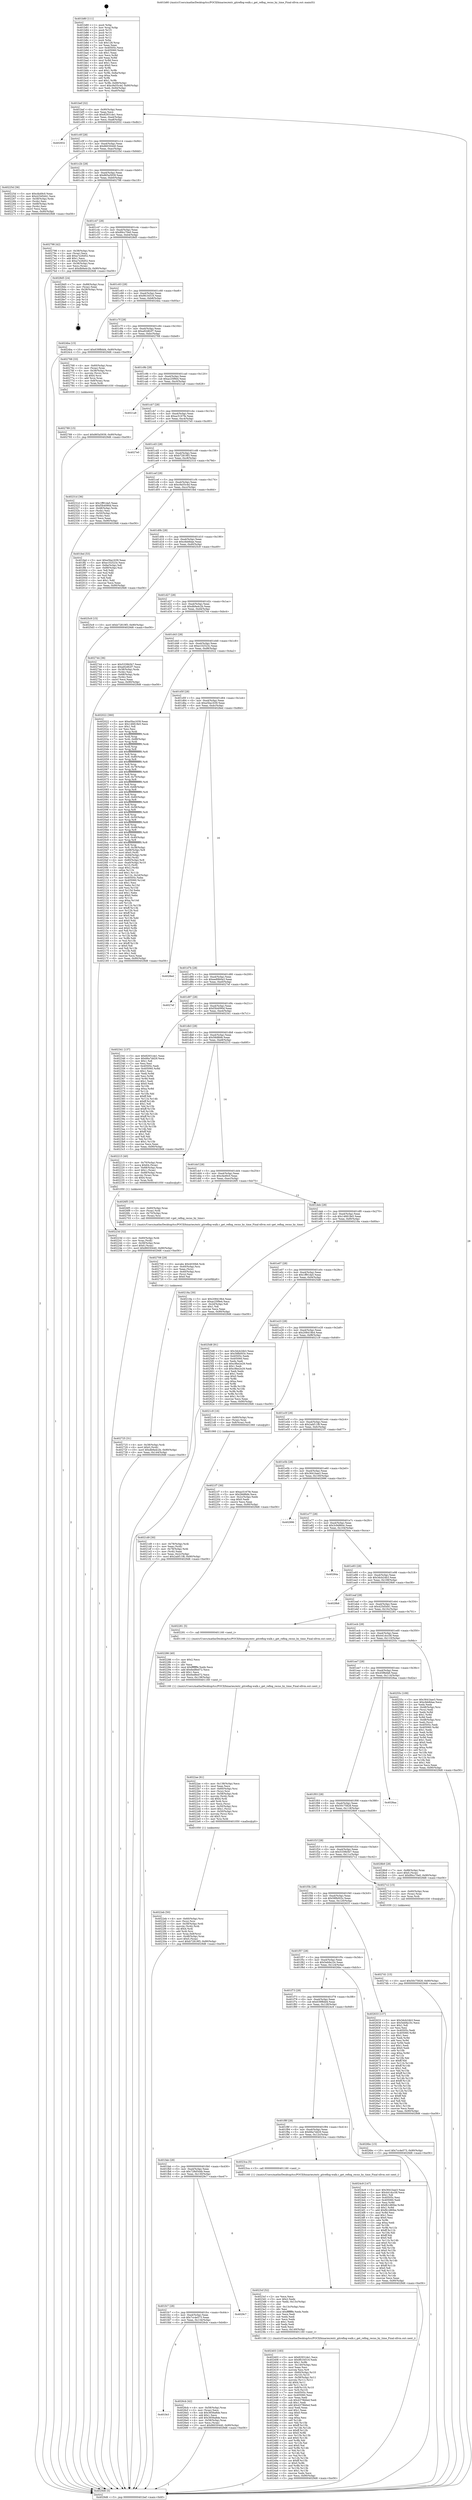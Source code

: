 digraph "0x401b80" {
  label = "0x401b80 (/mnt/c/Users/mathe/Desktop/tcc/POCII/binaries/extr_gitreflog-walk.c_get_reflog_recno_by_time_Final-ollvm.out::main(0))"
  labelloc = "t"
  node[shape=record]

  Entry [label="",width=0.3,height=0.3,shape=circle,fillcolor=black,style=filled]
  "0x401bef" [label="{
     0x401bef [32]\l
     | [instrs]\l
     &nbsp;&nbsp;0x401bef \<+6\>: mov -0x90(%rbp),%eax\l
     &nbsp;&nbsp;0x401bf5 \<+2\>: mov %eax,%ecx\l
     &nbsp;&nbsp;0x401bf7 \<+6\>: sub $0x82931de1,%ecx\l
     &nbsp;&nbsp;0x401bfd \<+6\>: mov %eax,-0xa4(%rbp)\l
     &nbsp;&nbsp;0x401c03 \<+6\>: mov %ecx,-0xa8(%rbp)\l
     &nbsp;&nbsp;0x401c09 \<+6\>: je 0000000000402932 \<main+0xdb2\>\l
  }"]
  "0x402932" [label="{
     0x402932\l
  }", style=dashed]
  "0x401c0f" [label="{
     0x401c0f [28]\l
     | [instrs]\l
     &nbsp;&nbsp;0x401c0f \<+5\>: jmp 0000000000401c14 \<main+0x94\>\l
     &nbsp;&nbsp;0x401c14 \<+6\>: mov -0xa4(%rbp),%eax\l
     &nbsp;&nbsp;0x401c1a \<+5\>: sub $0x86030440,%eax\l
     &nbsp;&nbsp;0x401c1f \<+6\>: mov %eax,-0xac(%rbp)\l
     &nbsp;&nbsp;0x401c25 \<+6\>: je 000000000040225d \<main+0x6dd\>\l
  }"]
  Exit [label="",width=0.3,height=0.3,shape=circle,fillcolor=black,style=filled,peripheries=2]
  "0x40225d" [label="{
     0x40225d [36]\l
     | [instrs]\l
     &nbsp;&nbsp;0x40225d \<+5\>: mov $0xcfa49c0,%eax\l
     &nbsp;&nbsp;0x402262 \<+5\>: mov $0x425d5d41,%ecx\l
     &nbsp;&nbsp;0x402267 \<+4\>: mov -0x58(%rbp),%rdx\l
     &nbsp;&nbsp;0x40226b \<+2\>: mov (%rdx),%esi\l
     &nbsp;&nbsp;0x40226d \<+4\>: mov -0x68(%rbp),%rdx\l
     &nbsp;&nbsp;0x402271 \<+2\>: cmp (%rdx),%esi\l
     &nbsp;&nbsp;0x402273 \<+3\>: cmovl %ecx,%eax\l
     &nbsp;&nbsp;0x402276 \<+6\>: mov %eax,-0x90(%rbp)\l
     &nbsp;&nbsp;0x40227c \<+5\>: jmp 00000000004029d6 \<main+0xe56\>\l
  }"]
  "0x401c2b" [label="{
     0x401c2b [28]\l
     | [instrs]\l
     &nbsp;&nbsp;0x401c2b \<+5\>: jmp 0000000000401c30 \<main+0xb0\>\l
     &nbsp;&nbsp;0x401c30 \<+6\>: mov -0xa4(%rbp),%eax\l
     &nbsp;&nbsp;0x401c36 \<+5\>: sub $0x865a5939,%eax\l
     &nbsp;&nbsp;0x401c3b \<+6\>: mov %eax,-0xb0(%rbp)\l
     &nbsp;&nbsp;0x401c41 \<+6\>: je 0000000000402798 \<main+0xc18\>\l
  }"]
  "0x4027d1" [label="{
     0x4027d1 [15]\l
     | [instrs]\l
     &nbsp;&nbsp;0x4027d1 \<+10\>: movl $0x50c75828,-0x90(%rbp)\l
     &nbsp;&nbsp;0x4027db \<+5\>: jmp 00000000004029d6 \<main+0xe56\>\l
  }"]
  "0x402798" [label="{
     0x402798 [42]\l
     | [instrs]\l
     &nbsp;&nbsp;0x402798 \<+4\>: mov -0x38(%rbp),%rax\l
     &nbsp;&nbsp;0x40279c \<+2\>: mov (%rax),%ecx\l
     &nbsp;&nbsp;0x40279e \<+6\>: add $0xa7e26d52,%ecx\l
     &nbsp;&nbsp;0x4027a4 \<+3\>: add $0x1,%ecx\l
     &nbsp;&nbsp;0x4027a7 \<+6\>: sub $0xa7e26d52,%ecx\l
     &nbsp;&nbsp;0x4027ad \<+4\>: mov -0x38(%rbp),%rax\l
     &nbsp;&nbsp;0x4027b1 \<+2\>: mov %ecx,(%rax)\l
     &nbsp;&nbsp;0x4027b3 \<+10\>: movl $0xdb9a4c2b,-0x90(%rbp)\l
     &nbsp;&nbsp;0x4027bd \<+5\>: jmp 00000000004029d6 \<main+0xe56\>\l
  }"]
  "0x401c47" [label="{
     0x401c47 [28]\l
     | [instrs]\l
     &nbsp;&nbsp;0x401c47 \<+5\>: jmp 0000000000401c4c \<main+0xcc\>\l
     &nbsp;&nbsp;0x401c4c \<+6\>: mov -0xa4(%rbp),%eax\l
     &nbsp;&nbsp;0x401c52 \<+5\>: sub $0x89cc70e0,%eax\l
     &nbsp;&nbsp;0x401c57 \<+6\>: mov %eax,-0xb4(%rbp)\l
     &nbsp;&nbsp;0x401c5d \<+6\>: je 00000000004028d5 \<main+0xd55\>\l
  }"]
  "0x402789" [label="{
     0x402789 [15]\l
     | [instrs]\l
     &nbsp;&nbsp;0x402789 \<+10\>: movl $0x865a5939,-0x90(%rbp)\l
     &nbsp;&nbsp;0x402793 \<+5\>: jmp 00000000004029d6 \<main+0xe56\>\l
  }"]
  "0x4028d5" [label="{
     0x4028d5 [24]\l
     | [instrs]\l
     &nbsp;&nbsp;0x4028d5 \<+7\>: mov -0x88(%rbp),%rax\l
     &nbsp;&nbsp;0x4028dc \<+2\>: mov (%rax),%eax\l
     &nbsp;&nbsp;0x4028de \<+4\>: lea -0x28(%rbp),%rsp\l
     &nbsp;&nbsp;0x4028e2 \<+1\>: pop %rbx\l
     &nbsp;&nbsp;0x4028e3 \<+2\>: pop %r12\l
     &nbsp;&nbsp;0x4028e5 \<+2\>: pop %r13\l
     &nbsp;&nbsp;0x4028e7 \<+2\>: pop %r14\l
     &nbsp;&nbsp;0x4028e9 \<+2\>: pop %r15\l
     &nbsp;&nbsp;0x4028eb \<+1\>: pop %rbp\l
     &nbsp;&nbsp;0x4028ec \<+1\>: ret\l
  }"]
  "0x401c63" [label="{
     0x401c63 [28]\l
     | [instrs]\l
     &nbsp;&nbsp;0x401c63 \<+5\>: jmp 0000000000401c68 \<main+0xe8\>\l
     &nbsp;&nbsp;0x401c68 \<+6\>: mov -0xa4(%rbp),%eax\l
     &nbsp;&nbsp;0x401c6e \<+5\>: sub $0x9fc34516,%eax\l
     &nbsp;&nbsp;0x401c73 \<+6\>: mov %eax,-0xb8(%rbp)\l
     &nbsp;&nbsp;0x401c79 \<+6\>: je 00000000004024ba \<main+0x93a\>\l
  }"]
  "0x402725" [label="{
     0x402725 [31]\l
     | [instrs]\l
     &nbsp;&nbsp;0x402725 \<+4\>: mov -0x38(%rbp),%rdi\l
     &nbsp;&nbsp;0x402729 \<+6\>: movl $0x0,(%rdi)\l
     &nbsp;&nbsp;0x40272f \<+10\>: movl $0xdb9a4c2b,-0x90(%rbp)\l
     &nbsp;&nbsp;0x402739 \<+6\>: mov %eax,-0x144(%rbp)\l
     &nbsp;&nbsp;0x40273f \<+5\>: jmp 00000000004029d6 \<main+0xe56\>\l
  }"]
  "0x4024ba" [label="{
     0x4024ba [15]\l
     | [instrs]\l
     &nbsp;&nbsp;0x4024ba \<+10\>: movl $0x639f8dd4,-0x90(%rbp)\l
     &nbsp;&nbsp;0x4024c4 \<+5\>: jmp 00000000004029d6 \<main+0xe56\>\l
  }"]
  "0x401c7f" [label="{
     0x401c7f [28]\l
     | [instrs]\l
     &nbsp;&nbsp;0x401c7f \<+5\>: jmp 0000000000401c84 \<main+0x104\>\l
     &nbsp;&nbsp;0x401c84 \<+6\>: mov -0xa4(%rbp),%eax\l
     &nbsp;&nbsp;0x401c8a \<+5\>: sub $0xa92d62f7,%eax\l
     &nbsp;&nbsp;0x401c8f \<+6\>: mov %eax,-0xbc(%rbp)\l
     &nbsp;&nbsp;0x401c95 \<+6\>: je 0000000000402768 \<main+0xbe8\>\l
  }"]
  "0x402708" [label="{
     0x402708 [29]\l
     | [instrs]\l
     &nbsp;&nbsp;0x402708 \<+10\>: movabs $0x4030b6,%rdi\l
     &nbsp;&nbsp;0x402712 \<+4\>: mov -0x40(%rbp),%rsi\l
     &nbsp;&nbsp;0x402716 \<+2\>: mov %eax,(%rsi)\l
     &nbsp;&nbsp;0x402718 \<+4\>: mov -0x40(%rbp),%rsi\l
     &nbsp;&nbsp;0x40271c \<+2\>: mov (%rsi),%esi\l
     &nbsp;&nbsp;0x40271e \<+2\>: mov $0x0,%al\l
     &nbsp;&nbsp;0x402720 \<+5\>: call 0000000000401040 \<printf@plt\>\l
     | [calls]\l
     &nbsp;&nbsp;0x401040 \{1\} (unknown)\l
  }"]
  "0x402768" [label="{
     0x402768 [33]\l
     | [instrs]\l
     &nbsp;&nbsp;0x402768 \<+4\>: mov -0x60(%rbp),%rax\l
     &nbsp;&nbsp;0x40276c \<+3\>: mov (%rax),%rax\l
     &nbsp;&nbsp;0x40276f \<+4\>: mov -0x38(%rbp),%rcx\l
     &nbsp;&nbsp;0x402773 \<+3\>: movslq (%rcx),%rcx\l
     &nbsp;&nbsp;0x402776 \<+4\>: shl $0x4,%rcx\l
     &nbsp;&nbsp;0x40277a \<+3\>: add %rcx,%rax\l
     &nbsp;&nbsp;0x40277d \<+4\>: mov 0x8(%rax),%rax\l
     &nbsp;&nbsp;0x402781 \<+3\>: mov %rax,%rdi\l
     &nbsp;&nbsp;0x402784 \<+5\>: call 0000000000401030 \<free@plt\>\l
     | [calls]\l
     &nbsp;&nbsp;0x401030 \{1\} (unknown)\l
  }"]
  "0x401c9b" [label="{
     0x401c9b [28]\l
     | [instrs]\l
     &nbsp;&nbsp;0x401c9b \<+5\>: jmp 0000000000401ca0 \<main+0x120\>\l
     &nbsp;&nbsp;0x401ca0 \<+6\>: mov -0xa4(%rbp),%eax\l
     &nbsp;&nbsp;0x401ca6 \<+5\>: sub $0xac25f9e4,%eax\l
     &nbsp;&nbsp;0x401cab \<+6\>: mov %eax,-0xc0(%rbp)\l
     &nbsp;&nbsp;0x401cb1 \<+6\>: je 00000000004021a8 \<main+0x628\>\l
  }"]
  "0x401fe3" [label="{
     0x401fe3\l
  }", style=dashed]
  "0x4021a8" [label="{
     0x4021a8\l
  }", style=dashed]
  "0x401cb7" [label="{
     0x401cb7 [28]\l
     | [instrs]\l
     &nbsp;&nbsp;0x401cb7 \<+5\>: jmp 0000000000401cbc \<main+0x13c\>\l
     &nbsp;&nbsp;0x401cbc \<+6\>: mov -0xa4(%rbp),%eax\l
     &nbsp;&nbsp;0x401cc2 \<+5\>: sub $0xac5167fe,%eax\l
     &nbsp;&nbsp;0x401cc7 \<+6\>: mov %eax,-0xc4(%rbp)\l
     &nbsp;&nbsp;0x401ccd \<+6\>: je 00000000004027e0 \<main+0xc60\>\l
  }"]
  "0x4026cb" [label="{
     0x4026cb [42]\l
     | [instrs]\l
     &nbsp;&nbsp;0x4026cb \<+4\>: mov -0x58(%rbp),%rax\l
     &nbsp;&nbsp;0x4026cf \<+2\>: mov (%rax),%ecx\l
     &nbsp;&nbsp;0x4026d1 \<+6\>: sub $0x3656a8de,%ecx\l
     &nbsp;&nbsp;0x4026d7 \<+3\>: add $0x1,%ecx\l
     &nbsp;&nbsp;0x4026da \<+6\>: add $0x3656a8de,%ecx\l
     &nbsp;&nbsp;0x4026e0 \<+4\>: mov -0x58(%rbp),%rax\l
     &nbsp;&nbsp;0x4026e4 \<+2\>: mov %ecx,(%rax)\l
     &nbsp;&nbsp;0x4026e6 \<+10\>: movl $0x86030440,-0x90(%rbp)\l
     &nbsp;&nbsp;0x4026f0 \<+5\>: jmp 00000000004029d6 \<main+0xe56\>\l
  }"]
  "0x4027e0" [label="{
     0x4027e0\l
  }", style=dashed]
  "0x401cd3" [label="{
     0x401cd3 [28]\l
     | [instrs]\l
     &nbsp;&nbsp;0x401cd3 \<+5\>: jmp 0000000000401cd8 \<main+0x158\>\l
     &nbsp;&nbsp;0x401cd8 \<+6\>: mov -0xa4(%rbp),%eax\l
     &nbsp;&nbsp;0x401cde \<+5\>: sub $0xb72819f3,%eax\l
     &nbsp;&nbsp;0x401ce3 \<+6\>: mov %eax,-0xc8(%rbp)\l
     &nbsp;&nbsp;0x401ce9 \<+6\>: je 000000000040231d \<main+0x79d\>\l
  }"]
  "0x401fc7" [label="{
     0x401fc7 [28]\l
     | [instrs]\l
     &nbsp;&nbsp;0x401fc7 \<+5\>: jmp 0000000000401fcc \<main+0x44c\>\l
     &nbsp;&nbsp;0x401fcc \<+6\>: mov -0xa4(%rbp),%eax\l
     &nbsp;&nbsp;0x401fd2 \<+5\>: sub $0x7cc4e573,%eax\l
     &nbsp;&nbsp;0x401fd7 \<+6\>: mov %eax,-0x134(%rbp)\l
     &nbsp;&nbsp;0x401fdd \<+6\>: je 00000000004026cb \<main+0xb4b\>\l
  }"]
  "0x40231d" [label="{
     0x40231d [36]\l
     | [instrs]\l
     &nbsp;&nbsp;0x40231d \<+5\>: mov $0x1ff91da5,%eax\l
     &nbsp;&nbsp;0x402322 \<+5\>: mov $0xf3b4090d,%ecx\l
     &nbsp;&nbsp;0x402327 \<+4\>: mov -0x48(%rbp),%rdx\l
     &nbsp;&nbsp;0x40232b \<+2\>: mov (%rdx),%esi\l
     &nbsp;&nbsp;0x40232d \<+4\>: mov -0x50(%rbp),%rdx\l
     &nbsp;&nbsp;0x402331 \<+2\>: cmp (%rdx),%esi\l
     &nbsp;&nbsp;0x402333 \<+3\>: cmovl %ecx,%eax\l
     &nbsp;&nbsp;0x402336 \<+6\>: mov %eax,-0x90(%rbp)\l
     &nbsp;&nbsp;0x40233c \<+5\>: jmp 00000000004029d6 \<main+0xe56\>\l
  }"]
  "0x401cef" [label="{
     0x401cef [28]\l
     | [instrs]\l
     &nbsp;&nbsp;0x401cef \<+5\>: jmp 0000000000401cf4 \<main+0x174\>\l
     &nbsp;&nbsp;0x401cf4 \<+6\>: mov -0xa4(%rbp),%eax\l
     &nbsp;&nbsp;0x401cfa \<+5\>: sub $0xc9a55c4d,%eax\l
     &nbsp;&nbsp;0x401cff \<+6\>: mov %eax,-0xcc(%rbp)\l
     &nbsp;&nbsp;0x401d05 \<+6\>: je 0000000000401fed \<main+0x46d\>\l
  }"]
  "0x4029c7" [label="{
     0x4029c7\l
  }", style=dashed]
  "0x401fed" [label="{
     0x401fed [53]\l
     | [instrs]\l
     &nbsp;&nbsp;0x401fed \<+5\>: mov $0xe5ba1639,%eax\l
     &nbsp;&nbsp;0x401ff2 \<+5\>: mov $0xe102523c,%ecx\l
     &nbsp;&nbsp;0x401ff7 \<+6\>: mov -0x8a(%rbp),%dl\l
     &nbsp;&nbsp;0x401ffd \<+7\>: mov -0x89(%rbp),%sil\l
     &nbsp;&nbsp;0x402004 \<+3\>: mov %dl,%dil\l
     &nbsp;&nbsp;0x402007 \<+3\>: and %sil,%dil\l
     &nbsp;&nbsp;0x40200a \<+3\>: xor %sil,%dl\l
     &nbsp;&nbsp;0x40200d \<+3\>: or %dl,%dil\l
     &nbsp;&nbsp;0x402010 \<+4\>: test $0x1,%dil\l
     &nbsp;&nbsp;0x402014 \<+3\>: cmovne %ecx,%eax\l
     &nbsp;&nbsp;0x402017 \<+6\>: mov %eax,-0x90(%rbp)\l
     &nbsp;&nbsp;0x40201d \<+5\>: jmp 00000000004029d6 \<main+0xe56\>\l
  }"]
  "0x401d0b" [label="{
     0x401d0b [28]\l
     | [instrs]\l
     &nbsp;&nbsp;0x401d0b \<+5\>: jmp 0000000000401d10 \<main+0x190\>\l
     &nbsp;&nbsp;0x401d10 \<+6\>: mov -0xa4(%rbp),%eax\l
     &nbsp;&nbsp;0x401d16 \<+5\>: sub $0xcfeb8dae,%eax\l
     &nbsp;&nbsp;0x401d1b \<+6\>: mov %eax,-0xd0(%rbp)\l
     &nbsp;&nbsp;0x401d21 \<+6\>: je 00000000004025c9 \<main+0xa49\>\l
  }"]
  "0x4029d6" [label="{
     0x4029d6 [5]\l
     | [instrs]\l
     &nbsp;&nbsp;0x4029d6 \<+5\>: jmp 0000000000401bef \<main+0x6f\>\l
  }"]
  "0x401b80" [label="{
     0x401b80 [111]\l
     | [instrs]\l
     &nbsp;&nbsp;0x401b80 \<+1\>: push %rbp\l
     &nbsp;&nbsp;0x401b81 \<+3\>: mov %rsp,%rbp\l
     &nbsp;&nbsp;0x401b84 \<+2\>: push %r15\l
     &nbsp;&nbsp;0x401b86 \<+2\>: push %r14\l
     &nbsp;&nbsp;0x401b88 \<+2\>: push %r13\l
     &nbsp;&nbsp;0x401b8a \<+2\>: push %r12\l
     &nbsp;&nbsp;0x401b8c \<+1\>: push %rbx\l
     &nbsp;&nbsp;0x401b8d \<+7\>: sub $0x128,%rsp\l
     &nbsp;&nbsp;0x401b94 \<+2\>: xor %eax,%eax\l
     &nbsp;&nbsp;0x401b96 \<+7\>: mov 0x40505c,%ecx\l
     &nbsp;&nbsp;0x401b9d \<+7\>: mov 0x405060,%edx\l
     &nbsp;&nbsp;0x401ba4 \<+3\>: sub $0x1,%eax\l
     &nbsp;&nbsp;0x401ba7 \<+3\>: mov %ecx,%r8d\l
     &nbsp;&nbsp;0x401baa \<+3\>: add %eax,%r8d\l
     &nbsp;&nbsp;0x401bad \<+4\>: imul %r8d,%ecx\l
     &nbsp;&nbsp;0x401bb1 \<+3\>: and $0x1,%ecx\l
     &nbsp;&nbsp;0x401bb4 \<+3\>: cmp $0x0,%ecx\l
     &nbsp;&nbsp;0x401bb7 \<+4\>: sete %r9b\l
     &nbsp;&nbsp;0x401bbb \<+4\>: and $0x1,%r9b\l
     &nbsp;&nbsp;0x401bbf \<+7\>: mov %r9b,-0x8a(%rbp)\l
     &nbsp;&nbsp;0x401bc6 \<+3\>: cmp $0xa,%edx\l
     &nbsp;&nbsp;0x401bc9 \<+4\>: setl %r9b\l
     &nbsp;&nbsp;0x401bcd \<+4\>: and $0x1,%r9b\l
     &nbsp;&nbsp;0x401bd1 \<+7\>: mov %r9b,-0x89(%rbp)\l
     &nbsp;&nbsp;0x401bd8 \<+10\>: movl $0xc9a55c4d,-0x90(%rbp)\l
     &nbsp;&nbsp;0x401be2 \<+6\>: mov %edi,-0x94(%rbp)\l
     &nbsp;&nbsp;0x401be8 \<+7\>: mov %rsi,-0xa0(%rbp)\l
  }"]
  "0x402403" [label="{
     0x402403 [183]\l
     | [instrs]\l
     &nbsp;&nbsp;0x402403 \<+5\>: mov $0x82931de1,%ecx\l
     &nbsp;&nbsp;0x402408 \<+5\>: mov $0x9fc34516,%edx\l
     &nbsp;&nbsp;0x40240d \<+3\>: mov $0x1,%r8b\l
     &nbsp;&nbsp;0x402410 \<+6\>: mov -0x140(%rbp),%esi\l
     &nbsp;&nbsp;0x402416 \<+3\>: imul %eax,%esi\l
     &nbsp;&nbsp;0x402419 \<+3\>: movslq %esi,%r9\l
     &nbsp;&nbsp;0x40241c \<+4\>: mov -0x60(%rbp),%r10\l
     &nbsp;&nbsp;0x402420 \<+3\>: mov (%r10),%r10\l
     &nbsp;&nbsp;0x402423 \<+4\>: mov -0x58(%rbp),%r11\l
     &nbsp;&nbsp;0x402427 \<+3\>: movslq (%r11),%r11\l
     &nbsp;&nbsp;0x40242a \<+4\>: shl $0x4,%r11\l
     &nbsp;&nbsp;0x40242e \<+3\>: add %r11,%r10\l
     &nbsp;&nbsp;0x402431 \<+4\>: mov 0x8(%r10),%r10\l
     &nbsp;&nbsp;0x402435 \<+3\>: mov %r9,(%r10)\l
     &nbsp;&nbsp;0x402438 \<+7\>: mov 0x40505c,%eax\l
     &nbsp;&nbsp;0x40243f \<+7\>: mov 0x405060,%esi\l
     &nbsp;&nbsp;0x402446 \<+2\>: mov %eax,%edi\l
     &nbsp;&nbsp;0x402448 \<+6\>: sub $0x4379b6ed,%edi\l
     &nbsp;&nbsp;0x40244e \<+3\>: sub $0x1,%edi\l
     &nbsp;&nbsp;0x402451 \<+6\>: add $0x4379b6ed,%edi\l
     &nbsp;&nbsp;0x402457 \<+3\>: imul %edi,%eax\l
     &nbsp;&nbsp;0x40245a \<+3\>: and $0x1,%eax\l
     &nbsp;&nbsp;0x40245d \<+3\>: cmp $0x0,%eax\l
     &nbsp;&nbsp;0x402460 \<+3\>: sete %bl\l
     &nbsp;&nbsp;0x402463 \<+3\>: cmp $0xa,%esi\l
     &nbsp;&nbsp;0x402466 \<+4\>: setl %r14b\l
     &nbsp;&nbsp;0x40246a \<+3\>: mov %bl,%r15b\l
     &nbsp;&nbsp;0x40246d \<+4\>: xor $0xff,%r15b\l
     &nbsp;&nbsp;0x402471 \<+3\>: mov %r14b,%r12b\l
     &nbsp;&nbsp;0x402474 \<+4\>: xor $0xff,%r12b\l
     &nbsp;&nbsp;0x402478 \<+4\>: xor $0x0,%r8b\l
     &nbsp;&nbsp;0x40247c \<+3\>: mov %r15b,%r13b\l
     &nbsp;&nbsp;0x40247f \<+4\>: and $0x0,%r13b\l
     &nbsp;&nbsp;0x402483 \<+3\>: and %r8b,%bl\l
     &nbsp;&nbsp;0x402486 \<+3\>: mov %r12b,%al\l
     &nbsp;&nbsp;0x402489 \<+2\>: and $0x0,%al\l
     &nbsp;&nbsp;0x40248b \<+3\>: and %r8b,%r14b\l
     &nbsp;&nbsp;0x40248e \<+3\>: or %bl,%r13b\l
     &nbsp;&nbsp;0x402491 \<+3\>: or %r14b,%al\l
     &nbsp;&nbsp;0x402494 \<+3\>: xor %al,%r13b\l
     &nbsp;&nbsp;0x402497 \<+3\>: or %r12b,%r15b\l
     &nbsp;&nbsp;0x40249a \<+4\>: xor $0xff,%r15b\l
     &nbsp;&nbsp;0x40249e \<+4\>: or $0x0,%r8b\l
     &nbsp;&nbsp;0x4024a2 \<+3\>: and %r8b,%r15b\l
     &nbsp;&nbsp;0x4024a5 \<+3\>: or %r15b,%r13b\l
     &nbsp;&nbsp;0x4024a8 \<+4\>: test $0x1,%r13b\l
     &nbsp;&nbsp;0x4024ac \<+3\>: cmovne %edx,%ecx\l
     &nbsp;&nbsp;0x4024af \<+6\>: mov %ecx,-0x90(%rbp)\l
     &nbsp;&nbsp;0x4024b5 \<+5\>: jmp 00000000004029d6 \<main+0xe56\>\l
  }"]
  "0x4025c9" [label="{
     0x4025c9 [15]\l
     | [instrs]\l
     &nbsp;&nbsp;0x4025c9 \<+10\>: movl $0xb72819f3,-0x90(%rbp)\l
     &nbsp;&nbsp;0x4025d3 \<+5\>: jmp 00000000004029d6 \<main+0xe56\>\l
  }"]
  "0x401d27" [label="{
     0x401d27 [28]\l
     | [instrs]\l
     &nbsp;&nbsp;0x401d27 \<+5\>: jmp 0000000000401d2c \<main+0x1ac\>\l
     &nbsp;&nbsp;0x401d2c \<+6\>: mov -0xa4(%rbp),%eax\l
     &nbsp;&nbsp;0x401d32 \<+5\>: sub $0xdb9a4c2b,%eax\l
     &nbsp;&nbsp;0x401d37 \<+6\>: mov %eax,-0xd4(%rbp)\l
     &nbsp;&nbsp;0x401d3d \<+6\>: je 0000000000402744 \<main+0xbc4\>\l
  }"]
  "0x4023cf" [label="{
     0x4023cf [52]\l
     | [instrs]\l
     &nbsp;&nbsp;0x4023cf \<+2\>: xor %ecx,%ecx\l
     &nbsp;&nbsp;0x4023d1 \<+5\>: mov $0x2,%edx\l
     &nbsp;&nbsp;0x4023d6 \<+6\>: mov %edx,-0x13c(%rbp)\l
     &nbsp;&nbsp;0x4023dc \<+1\>: cltd\l
     &nbsp;&nbsp;0x4023dd \<+6\>: mov -0x13c(%rbp),%esi\l
     &nbsp;&nbsp;0x4023e3 \<+2\>: idiv %esi\l
     &nbsp;&nbsp;0x4023e5 \<+6\>: imul $0xfffffffe,%edx,%edx\l
     &nbsp;&nbsp;0x4023eb \<+2\>: mov %ecx,%edi\l
     &nbsp;&nbsp;0x4023ed \<+2\>: sub %edx,%edi\l
     &nbsp;&nbsp;0x4023ef \<+2\>: mov %ecx,%edx\l
     &nbsp;&nbsp;0x4023f1 \<+3\>: sub $0x1,%edx\l
     &nbsp;&nbsp;0x4023f4 \<+2\>: add %edx,%edi\l
     &nbsp;&nbsp;0x4023f6 \<+2\>: sub %edi,%ecx\l
     &nbsp;&nbsp;0x4023f8 \<+6\>: mov %ecx,-0x140(%rbp)\l
     &nbsp;&nbsp;0x4023fe \<+5\>: call 0000000000401160 \<next_i\>\l
     | [calls]\l
     &nbsp;&nbsp;0x401160 \{1\} (/mnt/c/Users/mathe/Desktop/tcc/POCII/binaries/extr_gitreflog-walk.c_get_reflog_recno_by_time_Final-ollvm.out::next_i)\l
  }"]
  "0x402744" [label="{
     0x402744 [36]\l
     | [instrs]\l
     &nbsp;&nbsp;0x402744 \<+5\>: mov $0x5339b5b7,%eax\l
     &nbsp;&nbsp;0x402749 \<+5\>: mov $0xa92d62f7,%ecx\l
     &nbsp;&nbsp;0x40274e \<+4\>: mov -0x38(%rbp),%rdx\l
     &nbsp;&nbsp;0x402752 \<+2\>: mov (%rdx),%esi\l
     &nbsp;&nbsp;0x402754 \<+4\>: mov -0x68(%rbp),%rdx\l
     &nbsp;&nbsp;0x402758 \<+2\>: cmp (%rdx),%esi\l
     &nbsp;&nbsp;0x40275a \<+3\>: cmovl %ecx,%eax\l
     &nbsp;&nbsp;0x40275d \<+6\>: mov %eax,-0x90(%rbp)\l
     &nbsp;&nbsp;0x402763 \<+5\>: jmp 00000000004029d6 \<main+0xe56\>\l
  }"]
  "0x401d43" [label="{
     0x401d43 [28]\l
     | [instrs]\l
     &nbsp;&nbsp;0x401d43 \<+5\>: jmp 0000000000401d48 \<main+0x1c8\>\l
     &nbsp;&nbsp;0x401d48 \<+6\>: mov -0xa4(%rbp),%eax\l
     &nbsp;&nbsp;0x401d4e \<+5\>: sub $0xe102523c,%eax\l
     &nbsp;&nbsp;0x401d53 \<+6\>: mov %eax,-0xd8(%rbp)\l
     &nbsp;&nbsp;0x401d59 \<+6\>: je 0000000000402022 \<main+0x4a2\>\l
  }"]
  "0x401fab" [label="{
     0x401fab [28]\l
     | [instrs]\l
     &nbsp;&nbsp;0x401fab \<+5\>: jmp 0000000000401fb0 \<main+0x430\>\l
     &nbsp;&nbsp;0x401fb0 \<+6\>: mov -0xa4(%rbp),%eax\l
     &nbsp;&nbsp;0x401fb6 \<+5\>: sub $0x728d544b,%eax\l
     &nbsp;&nbsp;0x401fbb \<+6\>: mov %eax,-0x130(%rbp)\l
     &nbsp;&nbsp;0x401fc1 \<+6\>: je 00000000004029c7 \<main+0xe47\>\l
  }"]
  "0x402022" [label="{
     0x402022 [360]\l
     | [instrs]\l
     &nbsp;&nbsp;0x402022 \<+5\>: mov $0xe5ba1639,%eax\l
     &nbsp;&nbsp;0x402027 \<+5\>: mov $0x146819e5,%ecx\l
     &nbsp;&nbsp;0x40202c \<+2\>: mov $0x1,%dl\l
     &nbsp;&nbsp;0x40202e \<+2\>: xor %esi,%esi\l
     &nbsp;&nbsp;0x402030 \<+3\>: mov %rsp,%rdi\l
     &nbsp;&nbsp;0x402033 \<+4\>: add $0xfffffffffffffff0,%rdi\l
     &nbsp;&nbsp;0x402037 \<+3\>: mov %rdi,%rsp\l
     &nbsp;&nbsp;0x40203a \<+7\>: mov %rdi,-0x88(%rbp)\l
     &nbsp;&nbsp;0x402041 \<+3\>: mov %rsp,%rdi\l
     &nbsp;&nbsp;0x402044 \<+4\>: add $0xfffffffffffffff0,%rdi\l
     &nbsp;&nbsp;0x402048 \<+3\>: mov %rdi,%rsp\l
     &nbsp;&nbsp;0x40204b \<+3\>: mov %rsp,%r8\l
     &nbsp;&nbsp;0x40204e \<+4\>: add $0xfffffffffffffff0,%r8\l
     &nbsp;&nbsp;0x402052 \<+3\>: mov %r8,%rsp\l
     &nbsp;&nbsp;0x402055 \<+4\>: mov %r8,-0x80(%rbp)\l
     &nbsp;&nbsp;0x402059 \<+3\>: mov %rsp,%r8\l
     &nbsp;&nbsp;0x40205c \<+4\>: add $0xfffffffffffffff0,%r8\l
     &nbsp;&nbsp;0x402060 \<+3\>: mov %r8,%rsp\l
     &nbsp;&nbsp;0x402063 \<+4\>: mov %r8,-0x78(%rbp)\l
     &nbsp;&nbsp;0x402067 \<+3\>: mov %rsp,%r8\l
     &nbsp;&nbsp;0x40206a \<+4\>: add $0xfffffffffffffff0,%r8\l
     &nbsp;&nbsp;0x40206e \<+3\>: mov %r8,%rsp\l
     &nbsp;&nbsp;0x402071 \<+4\>: mov %r8,-0x70(%rbp)\l
     &nbsp;&nbsp;0x402075 \<+3\>: mov %rsp,%r8\l
     &nbsp;&nbsp;0x402078 \<+4\>: add $0xfffffffffffffff0,%r8\l
     &nbsp;&nbsp;0x40207c \<+3\>: mov %r8,%rsp\l
     &nbsp;&nbsp;0x40207f \<+4\>: mov %r8,-0x68(%rbp)\l
     &nbsp;&nbsp;0x402083 \<+3\>: mov %rsp,%r8\l
     &nbsp;&nbsp;0x402086 \<+4\>: add $0xfffffffffffffff0,%r8\l
     &nbsp;&nbsp;0x40208a \<+3\>: mov %r8,%rsp\l
     &nbsp;&nbsp;0x40208d \<+4\>: mov %r8,-0x60(%rbp)\l
     &nbsp;&nbsp;0x402091 \<+3\>: mov %rsp,%r8\l
     &nbsp;&nbsp;0x402094 \<+4\>: add $0xfffffffffffffff0,%r8\l
     &nbsp;&nbsp;0x402098 \<+3\>: mov %r8,%rsp\l
     &nbsp;&nbsp;0x40209b \<+4\>: mov %r8,-0x58(%rbp)\l
     &nbsp;&nbsp;0x40209f \<+3\>: mov %rsp,%r8\l
     &nbsp;&nbsp;0x4020a2 \<+4\>: add $0xfffffffffffffff0,%r8\l
     &nbsp;&nbsp;0x4020a6 \<+3\>: mov %r8,%rsp\l
     &nbsp;&nbsp;0x4020a9 \<+4\>: mov %r8,-0x50(%rbp)\l
     &nbsp;&nbsp;0x4020ad \<+3\>: mov %rsp,%r8\l
     &nbsp;&nbsp;0x4020b0 \<+4\>: add $0xfffffffffffffff0,%r8\l
     &nbsp;&nbsp;0x4020b4 \<+3\>: mov %r8,%rsp\l
     &nbsp;&nbsp;0x4020b7 \<+4\>: mov %r8,-0x48(%rbp)\l
     &nbsp;&nbsp;0x4020bb \<+3\>: mov %rsp,%r8\l
     &nbsp;&nbsp;0x4020be \<+4\>: add $0xfffffffffffffff0,%r8\l
     &nbsp;&nbsp;0x4020c2 \<+3\>: mov %r8,%rsp\l
     &nbsp;&nbsp;0x4020c5 \<+4\>: mov %r8,-0x40(%rbp)\l
     &nbsp;&nbsp;0x4020c9 \<+3\>: mov %rsp,%r8\l
     &nbsp;&nbsp;0x4020cc \<+4\>: add $0xfffffffffffffff0,%r8\l
     &nbsp;&nbsp;0x4020d0 \<+3\>: mov %r8,%rsp\l
     &nbsp;&nbsp;0x4020d3 \<+4\>: mov %r8,-0x38(%rbp)\l
     &nbsp;&nbsp;0x4020d7 \<+7\>: mov -0x88(%rbp),%r8\l
     &nbsp;&nbsp;0x4020de \<+7\>: movl $0x0,(%r8)\l
     &nbsp;&nbsp;0x4020e5 \<+7\>: mov -0x94(%rbp),%r9d\l
     &nbsp;&nbsp;0x4020ec \<+3\>: mov %r9d,(%rdi)\l
     &nbsp;&nbsp;0x4020ef \<+4\>: mov -0x80(%rbp),%r8\l
     &nbsp;&nbsp;0x4020f3 \<+7\>: mov -0xa0(%rbp),%r10\l
     &nbsp;&nbsp;0x4020fa \<+3\>: mov %r10,(%r8)\l
     &nbsp;&nbsp;0x4020fd \<+3\>: cmpl $0x2,(%rdi)\l
     &nbsp;&nbsp;0x402100 \<+4\>: setne %r11b\l
     &nbsp;&nbsp;0x402104 \<+4\>: and $0x1,%r11b\l
     &nbsp;&nbsp;0x402108 \<+4\>: mov %r11b,-0x2d(%rbp)\l
     &nbsp;&nbsp;0x40210c \<+7\>: mov 0x40505c,%ebx\l
     &nbsp;&nbsp;0x402113 \<+8\>: mov 0x405060,%r14d\l
     &nbsp;&nbsp;0x40211b \<+3\>: sub $0x1,%esi\l
     &nbsp;&nbsp;0x40211e \<+3\>: mov %ebx,%r15d\l
     &nbsp;&nbsp;0x402121 \<+3\>: add %esi,%r15d\l
     &nbsp;&nbsp;0x402124 \<+4\>: imul %r15d,%ebx\l
     &nbsp;&nbsp;0x402128 \<+3\>: and $0x1,%ebx\l
     &nbsp;&nbsp;0x40212b \<+3\>: cmp $0x0,%ebx\l
     &nbsp;&nbsp;0x40212e \<+4\>: sete %r11b\l
     &nbsp;&nbsp;0x402132 \<+4\>: cmp $0xa,%r14d\l
     &nbsp;&nbsp;0x402136 \<+4\>: setl %r12b\l
     &nbsp;&nbsp;0x40213a \<+3\>: mov %r11b,%r13b\l
     &nbsp;&nbsp;0x40213d \<+4\>: xor $0xff,%r13b\l
     &nbsp;&nbsp;0x402141 \<+3\>: mov %r12b,%sil\l
     &nbsp;&nbsp;0x402144 \<+4\>: xor $0xff,%sil\l
     &nbsp;&nbsp;0x402148 \<+3\>: xor $0x0,%dl\l
     &nbsp;&nbsp;0x40214b \<+3\>: mov %r13b,%dil\l
     &nbsp;&nbsp;0x40214e \<+4\>: and $0x0,%dil\l
     &nbsp;&nbsp;0x402152 \<+3\>: and %dl,%r11b\l
     &nbsp;&nbsp;0x402155 \<+3\>: mov %sil,%r8b\l
     &nbsp;&nbsp;0x402158 \<+4\>: and $0x0,%r8b\l
     &nbsp;&nbsp;0x40215c \<+3\>: and %dl,%r12b\l
     &nbsp;&nbsp;0x40215f \<+3\>: or %r11b,%dil\l
     &nbsp;&nbsp;0x402162 \<+3\>: or %r12b,%r8b\l
     &nbsp;&nbsp;0x402165 \<+3\>: xor %r8b,%dil\l
     &nbsp;&nbsp;0x402168 \<+3\>: or %sil,%r13b\l
     &nbsp;&nbsp;0x40216b \<+4\>: xor $0xff,%r13b\l
     &nbsp;&nbsp;0x40216f \<+3\>: or $0x0,%dl\l
     &nbsp;&nbsp;0x402172 \<+3\>: and %dl,%r13b\l
     &nbsp;&nbsp;0x402175 \<+3\>: or %r13b,%dil\l
     &nbsp;&nbsp;0x402178 \<+4\>: test $0x1,%dil\l
     &nbsp;&nbsp;0x40217c \<+3\>: cmovne %ecx,%eax\l
     &nbsp;&nbsp;0x40217f \<+6\>: mov %eax,-0x90(%rbp)\l
     &nbsp;&nbsp;0x402185 \<+5\>: jmp 00000000004029d6 \<main+0xe56\>\l
  }"]
  "0x401d5f" [label="{
     0x401d5f [28]\l
     | [instrs]\l
     &nbsp;&nbsp;0x401d5f \<+5\>: jmp 0000000000401d64 \<main+0x1e4\>\l
     &nbsp;&nbsp;0x401d64 \<+6\>: mov -0xa4(%rbp),%eax\l
     &nbsp;&nbsp;0x401d6a \<+5\>: sub $0xe5ba1639,%eax\l
     &nbsp;&nbsp;0x401d6f \<+6\>: mov %eax,-0xdc(%rbp)\l
     &nbsp;&nbsp;0x401d75 \<+6\>: je 00000000004028ed \<main+0xd6d\>\l
  }"]
  "0x4023ca" [label="{
     0x4023ca [5]\l
     | [instrs]\l
     &nbsp;&nbsp;0x4023ca \<+5\>: call 0000000000401160 \<next_i\>\l
     | [calls]\l
     &nbsp;&nbsp;0x401160 \{1\} (/mnt/c/Users/mathe/Desktop/tcc/POCII/binaries/extr_gitreflog-walk.c_get_reflog_recno_by_time_Final-ollvm.out::next_i)\l
  }"]
  "0x401f8f" [label="{
     0x401f8f [28]\l
     | [instrs]\l
     &nbsp;&nbsp;0x401f8f \<+5\>: jmp 0000000000401f94 \<main+0x414\>\l
     &nbsp;&nbsp;0x401f94 \<+6\>: mov -0xa4(%rbp),%eax\l
     &nbsp;&nbsp;0x401f9a \<+5\>: sub $0x66a7dd29,%eax\l
     &nbsp;&nbsp;0x401f9f \<+6\>: mov %eax,-0x12c(%rbp)\l
     &nbsp;&nbsp;0x401fa5 \<+6\>: je 00000000004023ca \<main+0x84a\>\l
  }"]
  "0x4028ed" [label="{
     0x4028ed\l
  }", style=dashed]
  "0x401d7b" [label="{
     0x401d7b [28]\l
     | [instrs]\l
     &nbsp;&nbsp;0x401d7b \<+5\>: jmp 0000000000401d80 \<main+0x200\>\l
     &nbsp;&nbsp;0x401d80 \<+6\>: mov -0xa4(%rbp),%eax\l
     &nbsp;&nbsp;0x401d86 \<+5\>: sub $0xee89b0a3,%eax\l
     &nbsp;&nbsp;0x401d8b \<+6\>: mov %eax,-0xe0(%rbp)\l
     &nbsp;&nbsp;0x401d91 \<+6\>: je 00000000004027ef \<main+0xc6f\>\l
  }"]
  "0x4024c9" [label="{
     0x4024c9 [147]\l
     | [instrs]\l
     &nbsp;&nbsp;0x4024c9 \<+5\>: mov $0x3641bae3,%eax\l
     &nbsp;&nbsp;0x4024ce \<+5\>: mov $0x441dcc58,%ecx\l
     &nbsp;&nbsp;0x4024d3 \<+2\>: mov $0x1,%dl\l
     &nbsp;&nbsp;0x4024d5 \<+7\>: mov 0x40505c,%esi\l
     &nbsp;&nbsp;0x4024dc \<+7\>: mov 0x405060,%edi\l
     &nbsp;&nbsp;0x4024e3 \<+3\>: mov %esi,%r8d\l
     &nbsp;&nbsp;0x4024e6 \<+7\>: sub $0xfb1d80be,%r8d\l
     &nbsp;&nbsp;0x4024ed \<+4\>: sub $0x1,%r8d\l
     &nbsp;&nbsp;0x4024f1 \<+7\>: add $0xfb1d80be,%r8d\l
     &nbsp;&nbsp;0x4024f8 \<+4\>: imul %r8d,%esi\l
     &nbsp;&nbsp;0x4024fc \<+3\>: and $0x1,%esi\l
     &nbsp;&nbsp;0x4024ff \<+3\>: cmp $0x0,%esi\l
     &nbsp;&nbsp;0x402502 \<+4\>: sete %r9b\l
     &nbsp;&nbsp;0x402506 \<+3\>: cmp $0xa,%edi\l
     &nbsp;&nbsp;0x402509 \<+4\>: setl %r10b\l
     &nbsp;&nbsp;0x40250d \<+3\>: mov %r9b,%r11b\l
     &nbsp;&nbsp;0x402510 \<+4\>: xor $0xff,%r11b\l
     &nbsp;&nbsp;0x402514 \<+3\>: mov %r10b,%bl\l
     &nbsp;&nbsp;0x402517 \<+3\>: xor $0xff,%bl\l
     &nbsp;&nbsp;0x40251a \<+3\>: xor $0x0,%dl\l
     &nbsp;&nbsp;0x40251d \<+3\>: mov %r11b,%r14b\l
     &nbsp;&nbsp;0x402520 \<+4\>: and $0x0,%r14b\l
     &nbsp;&nbsp;0x402524 \<+3\>: and %dl,%r9b\l
     &nbsp;&nbsp;0x402527 \<+3\>: mov %bl,%r15b\l
     &nbsp;&nbsp;0x40252a \<+4\>: and $0x0,%r15b\l
     &nbsp;&nbsp;0x40252e \<+3\>: and %dl,%r10b\l
     &nbsp;&nbsp;0x402531 \<+3\>: or %r9b,%r14b\l
     &nbsp;&nbsp;0x402534 \<+3\>: or %r10b,%r15b\l
     &nbsp;&nbsp;0x402537 \<+3\>: xor %r15b,%r14b\l
     &nbsp;&nbsp;0x40253a \<+3\>: or %bl,%r11b\l
     &nbsp;&nbsp;0x40253d \<+4\>: xor $0xff,%r11b\l
     &nbsp;&nbsp;0x402541 \<+3\>: or $0x0,%dl\l
     &nbsp;&nbsp;0x402544 \<+3\>: and %dl,%r11b\l
     &nbsp;&nbsp;0x402547 \<+3\>: or %r11b,%r14b\l
     &nbsp;&nbsp;0x40254a \<+4\>: test $0x1,%r14b\l
     &nbsp;&nbsp;0x40254e \<+3\>: cmovne %ecx,%eax\l
     &nbsp;&nbsp;0x402551 \<+6\>: mov %eax,-0x90(%rbp)\l
     &nbsp;&nbsp;0x402557 \<+5\>: jmp 00000000004029d6 \<main+0xe56\>\l
  }"]
  "0x4027ef" [label="{
     0x4027ef\l
  }", style=dashed]
  "0x401d97" [label="{
     0x401d97 [28]\l
     | [instrs]\l
     &nbsp;&nbsp;0x401d97 \<+5\>: jmp 0000000000401d9c \<main+0x21c\>\l
     &nbsp;&nbsp;0x401d9c \<+6\>: mov -0xa4(%rbp),%eax\l
     &nbsp;&nbsp;0x401da2 \<+5\>: sub $0xf3b4090d,%eax\l
     &nbsp;&nbsp;0x401da7 \<+6\>: mov %eax,-0xe4(%rbp)\l
     &nbsp;&nbsp;0x401dad \<+6\>: je 0000000000402341 \<main+0x7c1\>\l
  }"]
  "0x401f73" [label="{
     0x401f73 [28]\l
     | [instrs]\l
     &nbsp;&nbsp;0x401f73 \<+5\>: jmp 0000000000401f78 \<main+0x3f8\>\l
     &nbsp;&nbsp;0x401f78 \<+6\>: mov -0xa4(%rbp),%eax\l
     &nbsp;&nbsp;0x401f7e \<+5\>: sub $0x639f8dd4,%eax\l
     &nbsp;&nbsp;0x401f83 \<+6\>: mov %eax,-0x128(%rbp)\l
     &nbsp;&nbsp;0x401f89 \<+6\>: je 00000000004024c9 \<main+0x949\>\l
  }"]
  "0x402341" [label="{
     0x402341 [137]\l
     | [instrs]\l
     &nbsp;&nbsp;0x402341 \<+5\>: mov $0x82931de1,%eax\l
     &nbsp;&nbsp;0x402346 \<+5\>: mov $0x66a7dd29,%ecx\l
     &nbsp;&nbsp;0x40234b \<+2\>: mov $0x1,%dl\l
     &nbsp;&nbsp;0x40234d \<+2\>: xor %esi,%esi\l
     &nbsp;&nbsp;0x40234f \<+7\>: mov 0x40505c,%edi\l
     &nbsp;&nbsp;0x402356 \<+8\>: mov 0x405060,%r8d\l
     &nbsp;&nbsp;0x40235e \<+3\>: sub $0x1,%esi\l
     &nbsp;&nbsp;0x402361 \<+3\>: mov %edi,%r9d\l
     &nbsp;&nbsp;0x402364 \<+3\>: add %esi,%r9d\l
     &nbsp;&nbsp;0x402367 \<+4\>: imul %r9d,%edi\l
     &nbsp;&nbsp;0x40236b \<+3\>: and $0x1,%edi\l
     &nbsp;&nbsp;0x40236e \<+3\>: cmp $0x0,%edi\l
     &nbsp;&nbsp;0x402371 \<+4\>: sete %r10b\l
     &nbsp;&nbsp;0x402375 \<+4\>: cmp $0xa,%r8d\l
     &nbsp;&nbsp;0x402379 \<+4\>: setl %r11b\l
     &nbsp;&nbsp;0x40237d \<+3\>: mov %r10b,%bl\l
     &nbsp;&nbsp;0x402380 \<+3\>: xor $0xff,%bl\l
     &nbsp;&nbsp;0x402383 \<+3\>: mov %r11b,%r14b\l
     &nbsp;&nbsp;0x402386 \<+4\>: xor $0xff,%r14b\l
     &nbsp;&nbsp;0x40238a \<+3\>: xor $0x1,%dl\l
     &nbsp;&nbsp;0x40238d \<+3\>: mov %bl,%r15b\l
     &nbsp;&nbsp;0x402390 \<+4\>: and $0xff,%r15b\l
     &nbsp;&nbsp;0x402394 \<+3\>: and %dl,%r10b\l
     &nbsp;&nbsp;0x402397 \<+3\>: mov %r14b,%r12b\l
     &nbsp;&nbsp;0x40239a \<+4\>: and $0xff,%r12b\l
     &nbsp;&nbsp;0x40239e \<+3\>: and %dl,%r11b\l
     &nbsp;&nbsp;0x4023a1 \<+3\>: or %r10b,%r15b\l
     &nbsp;&nbsp;0x4023a4 \<+3\>: or %r11b,%r12b\l
     &nbsp;&nbsp;0x4023a7 \<+3\>: xor %r12b,%r15b\l
     &nbsp;&nbsp;0x4023aa \<+3\>: or %r14b,%bl\l
     &nbsp;&nbsp;0x4023ad \<+3\>: xor $0xff,%bl\l
     &nbsp;&nbsp;0x4023b0 \<+3\>: or $0x1,%dl\l
     &nbsp;&nbsp;0x4023b3 \<+2\>: and %dl,%bl\l
     &nbsp;&nbsp;0x4023b5 \<+3\>: or %bl,%r15b\l
     &nbsp;&nbsp;0x4023b8 \<+4\>: test $0x1,%r15b\l
     &nbsp;&nbsp;0x4023bc \<+3\>: cmovne %ecx,%eax\l
     &nbsp;&nbsp;0x4023bf \<+6\>: mov %eax,-0x90(%rbp)\l
     &nbsp;&nbsp;0x4023c5 \<+5\>: jmp 00000000004029d6 \<main+0xe56\>\l
  }"]
  "0x401db3" [label="{
     0x401db3 [28]\l
     | [instrs]\l
     &nbsp;&nbsp;0x401db3 \<+5\>: jmp 0000000000401db8 \<main+0x238\>\l
     &nbsp;&nbsp;0x401db8 \<+6\>: mov -0xa4(%rbp),%eax\l
     &nbsp;&nbsp;0x401dbe \<+5\>: sub $0x58d8bfe,%eax\l
     &nbsp;&nbsp;0x401dc3 \<+6\>: mov %eax,-0xe8(%rbp)\l
     &nbsp;&nbsp;0x401dc9 \<+6\>: je 0000000000402215 \<main+0x695\>\l
  }"]
  "0x4026bc" [label="{
     0x4026bc [15]\l
     | [instrs]\l
     &nbsp;&nbsp;0x4026bc \<+10\>: movl $0x7cc4e573,-0x90(%rbp)\l
     &nbsp;&nbsp;0x4026c6 \<+5\>: jmp 00000000004029d6 \<main+0xe56\>\l
  }"]
  "0x402215" [label="{
     0x402215 [40]\l
     | [instrs]\l
     &nbsp;&nbsp;0x402215 \<+4\>: mov -0x70(%rbp),%rax\l
     &nbsp;&nbsp;0x402219 \<+7\>: movq $0x64,(%rax)\l
     &nbsp;&nbsp;0x402220 \<+4\>: mov -0x68(%rbp),%rax\l
     &nbsp;&nbsp;0x402224 \<+6\>: movl $0x1,(%rax)\l
     &nbsp;&nbsp;0x40222a \<+4\>: mov -0x68(%rbp),%rax\l
     &nbsp;&nbsp;0x40222e \<+3\>: movslq (%rax),%rax\l
     &nbsp;&nbsp;0x402231 \<+4\>: shl $0x4,%rax\l
     &nbsp;&nbsp;0x402235 \<+3\>: mov %rax,%rdi\l
     &nbsp;&nbsp;0x402238 \<+5\>: call 0000000000401050 \<malloc@plt\>\l
     | [calls]\l
     &nbsp;&nbsp;0x401050 \{1\} (unknown)\l
  }"]
  "0x401dcf" [label="{
     0x401dcf [28]\l
     | [instrs]\l
     &nbsp;&nbsp;0x401dcf \<+5\>: jmp 0000000000401dd4 \<main+0x254\>\l
     &nbsp;&nbsp;0x401dd4 \<+6\>: mov -0xa4(%rbp),%eax\l
     &nbsp;&nbsp;0x401dda \<+5\>: sub $0xcfa49c0,%eax\l
     &nbsp;&nbsp;0x401ddf \<+6\>: mov %eax,-0xec(%rbp)\l
     &nbsp;&nbsp;0x401de5 \<+6\>: je 00000000004026f5 \<main+0xb75\>\l
  }"]
  "0x401f57" [label="{
     0x401f57 [28]\l
     | [instrs]\l
     &nbsp;&nbsp;0x401f57 \<+5\>: jmp 0000000000401f5c \<main+0x3dc\>\l
     &nbsp;&nbsp;0x401f5c \<+6\>: mov -0xa4(%rbp),%eax\l
     &nbsp;&nbsp;0x401f62 \<+5\>: sub $0x5eb9a10c,%eax\l
     &nbsp;&nbsp;0x401f67 \<+6\>: mov %eax,-0x124(%rbp)\l
     &nbsp;&nbsp;0x401f6d \<+6\>: je 00000000004026bc \<main+0xb3c\>\l
  }"]
  "0x4026f5" [label="{
     0x4026f5 [19]\l
     | [instrs]\l
     &nbsp;&nbsp;0x4026f5 \<+4\>: mov -0x60(%rbp),%rax\l
     &nbsp;&nbsp;0x4026f9 \<+3\>: mov (%rax),%rdi\l
     &nbsp;&nbsp;0x4026fc \<+4\>: mov -0x70(%rbp),%rax\l
     &nbsp;&nbsp;0x402700 \<+3\>: mov (%rax),%rsi\l
     &nbsp;&nbsp;0x402703 \<+5\>: call 0000000000401240 \<get_reflog_recno_by_time\>\l
     | [calls]\l
     &nbsp;&nbsp;0x401240 \{1\} (/mnt/c/Users/mathe/Desktop/tcc/POCII/binaries/extr_gitreflog-walk.c_get_reflog_recno_by_time_Final-ollvm.out::get_reflog_recno_by_time)\l
  }"]
  "0x401deb" [label="{
     0x401deb [28]\l
     | [instrs]\l
     &nbsp;&nbsp;0x401deb \<+5\>: jmp 0000000000401df0 \<main+0x270\>\l
     &nbsp;&nbsp;0x401df0 \<+6\>: mov -0xa4(%rbp),%eax\l
     &nbsp;&nbsp;0x401df6 \<+5\>: sub $0x146819e5,%eax\l
     &nbsp;&nbsp;0x401dfb \<+6\>: mov %eax,-0xf0(%rbp)\l
     &nbsp;&nbsp;0x401e01 \<+6\>: je 000000000040218a \<main+0x60a\>\l
  }"]
  "0x402633" [label="{
     0x402633 [137]\l
     | [instrs]\l
     &nbsp;&nbsp;0x402633 \<+5\>: mov $0x3dcb24b3,%eax\l
     &nbsp;&nbsp;0x402638 \<+5\>: mov $0x5eb9a10c,%ecx\l
     &nbsp;&nbsp;0x40263d \<+2\>: mov $0x1,%dl\l
     &nbsp;&nbsp;0x40263f \<+2\>: xor %esi,%esi\l
     &nbsp;&nbsp;0x402641 \<+7\>: mov 0x40505c,%edi\l
     &nbsp;&nbsp;0x402648 \<+8\>: mov 0x405060,%r8d\l
     &nbsp;&nbsp;0x402650 \<+3\>: sub $0x1,%esi\l
     &nbsp;&nbsp;0x402653 \<+3\>: mov %edi,%r9d\l
     &nbsp;&nbsp;0x402656 \<+3\>: add %esi,%r9d\l
     &nbsp;&nbsp;0x402659 \<+4\>: imul %r9d,%edi\l
     &nbsp;&nbsp;0x40265d \<+3\>: and $0x1,%edi\l
     &nbsp;&nbsp;0x402660 \<+3\>: cmp $0x0,%edi\l
     &nbsp;&nbsp;0x402663 \<+4\>: sete %r10b\l
     &nbsp;&nbsp;0x402667 \<+4\>: cmp $0xa,%r8d\l
     &nbsp;&nbsp;0x40266b \<+4\>: setl %r11b\l
     &nbsp;&nbsp;0x40266f \<+3\>: mov %r10b,%bl\l
     &nbsp;&nbsp;0x402672 \<+3\>: xor $0xff,%bl\l
     &nbsp;&nbsp;0x402675 \<+3\>: mov %r11b,%r14b\l
     &nbsp;&nbsp;0x402678 \<+4\>: xor $0xff,%r14b\l
     &nbsp;&nbsp;0x40267c \<+3\>: xor $0x1,%dl\l
     &nbsp;&nbsp;0x40267f \<+3\>: mov %bl,%r15b\l
     &nbsp;&nbsp;0x402682 \<+4\>: and $0xff,%r15b\l
     &nbsp;&nbsp;0x402686 \<+3\>: and %dl,%r10b\l
     &nbsp;&nbsp;0x402689 \<+3\>: mov %r14b,%r12b\l
     &nbsp;&nbsp;0x40268c \<+4\>: and $0xff,%r12b\l
     &nbsp;&nbsp;0x402690 \<+3\>: and %dl,%r11b\l
     &nbsp;&nbsp;0x402693 \<+3\>: or %r10b,%r15b\l
     &nbsp;&nbsp;0x402696 \<+3\>: or %r11b,%r12b\l
     &nbsp;&nbsp;0x402699 \<+3\>: xor %r12b,%r15b\l
     &nbsp;&nbsp;0x40269c \<+3\>: or %r14b,%bl\l
     &nbsp;&nbsp;0x40269f \<+3\>: xor $0xff,%bl\l
     &nbsp;&nbsp;0x4026a2 \<+3\>: or $0x1,%dl\l
     &nbsp;&nbsp;0x4026a5 \<+2\>: and %dl,%bl\l
     &nbsp;&nbsp;0x4026a7 \<+3\>: or %bl,%r15b\l
     &nbsp;&nbsp;0x4026aa \<+4\>: test $0x1,%r15b\l
     &nbsp;&nbsp;0x4026ae \<+3\>: cmovne %ecx,%eax\l
     &nbsp;&nbsp;0x4026b1 \<+6\>: mov %eax,-0x90(%rbp)\l
     &nbsp;&nbsp;0x4026b7 \<+5\>: jmp 00000000004029d6 \<main+0xe56\>\l
  }"]
  "0x40218a" [label="{
     0x40218a [30]\l
     | [instrs]\l
     &nbsp;&nbsp;0x40218a \<+5\>: mov $0x208419b4,%eax\l
     &nbsp;&nbsp;0x40218f \<+5\>: mov $0xac25f9e4,%ecx\l
     &nbsp;&nbsp;0x402194 \<+3\>: mov -0x2d(%rbp),%dl\l
     &nbsp;&nbsp;0x402197 \<+3\>: test $0x1,%dl\l
     &nbsp;&nbsp;0x40219a \<+3\>: cmovne %ecx,%eax\l
     &nbsp;&nbsp;0x40219d \<+6\>: mov %eax,-0x90(%rbp)\l
     &nbsp;&nbsp;0x4021a3 \<+5\>: jmp 00000000004029d6 \<main+0xe56\>\l
  }"]
  "0x401e07" [label="{
     0x401e07 [28]\l
     | [instrs]\l
     &nbsp;&nbsp;0x401e07 \<+5\>: jmp 0000000000401e0c \<main+0x28c\>\l
     &nbsp;&nbsp;0x401e0c \<+6\>: mov -0xa4(%rbp),%eax\l
     &nbsp;&nbsp;0x401e12 \<+5\>: sub $0x1ff91da5,%eax\l
     &nbsp;&nbsp;0x401e17 \<+6\>: mov %eax,-0xf4(%rbp)\l
     &nbsp;&nbsp;0x401e1d \<+6\>: je 00000000004025d8 \<main+0xa58\>\l
  }"]
  "0x401f3b" [label="{
     0x401f3b [28]\l
     | [instrs]\l
     &nbsp;&nbsp;0x401f3b \<+5\>: jmp 0000000000401f40 \<main+0x3c0\>\l
     &nbsp;&nbsp;0x401f40 \<+6\>: mov -0xa4(%rbp),%eax\l
     &nbsp;&nbsp;0x401f46 \<+5\>: sub $0x58fb003c,%eax\l
     &nbsp;&nbsp;0x401f4b \<+6\>: mov %eax,-0x120(%rbp)\l
     &nbsp;&nbsp;0x401f51 \<+6\>: je 0000000000402633 \<main+0xab3\>\l
  }"]
  "0x4025d8" [label="{
     0x4025d8 [91]\l
     | [instrs]\l
     &nbsp;&nbsp;0x4025d8 \<+5\>: mov $0x3dcb24b3,%eax\l
     &nbsp;&nbsp;0x4025dd \<+5\>: mov $0x58fb003c,%ecx\l
     &nbsp;&nbsp;0x4025e2 \<+7\>: mov 0x40505c,%edx\l
     &nbsp;&nbsp;0x4025e9 \<+7\>: mov 0x405060,%esi\l
     &nbsp;&nbsp;0x4025f0 \<+2\>: mov %edx,%edi\l
     &nbsp;&nbsp;0x4025f2 \<+6\>: add $0xc9be2e29,%edi\l
     &nbsp;&nbsp;0x4025f8 \<+3\>: sub $0x1,%edi\l
     &nbsp;&nbsp;0x4025fb \<+6\>: sub $0xc9be2e29,%edi\l
     &nbsp;&nbsp;0x402601 \<+3\>: imul %edi,%edx\l
     &nbsp;&nbsp;0x402604 \<+3\>: and $0x1,%edx\l
     &nbsp;&nbsp;0x402607 \<+3\>: cmp $0x0,%edx\l
     &nbsp;&nbsp;0x40260a \<+4\>: sete %r8b\l
     &nbsp;&nbsp;0x40260e \<+3\>: cmp $0xa,%esi\l
     &nbsp;&nbsp;0x402611 \<+4\>: setl %r9b\l
     &nbsp;&nbsp;0x402615 \<+3\>: mov %r8b,%r10b\l
     &nbsp;&nbsp;0x402618 \<+3\>: and %r9b,%r10b\l
     &nbsp;&nbsp;0x40261b \<+3\>: xor %r9b,%r8b\l
     &nbsp;&nbsp;0x40261e \<+3\>: or %r8b,%r10b\l
     &nbsp;&nbsp;0x402621 \<+4\>: test $0x1,%r10b\l
     &nbsp;&nbsp;0x402625 \<+3\>: cmovne %ecx,%eax\l
     &nbsp;&nbsp;0x402628 \<+6\>: mov %eax,-0x90(%rbp)\l
     &nbsp;&nbsp;0x40262e \<+5\>: jmp 00000000004029d6 \<main+0xe56\>\l
  }"]
  "0x401e23" [label="{
     0x401e23 [28]\l
     | [instrs]\l
     &nbsp;&nbsp;0x401e23 \<+5\>: jmp 0000000000401e28 \<main+0x2a8\>\l
     &nbsp;&nbsp;0x401e28 \<+6\>: mov -0xa4(%rbp),%eax\l
     &nbsp;&nbsp;0x401e2e \<+5\>: sub $0x208419b4,%eax\l
     &nbsp;&nbsp;0x401e33 \<+6\>: mov %eax,-0xf8(%rbp)\l
     &nbsp;&nbsp;0x401e39 \<+6\>: je 00000000004021c9 \<main+0x649\>\l
  }"]
  "0x4027c2" [label="{
     0x4027c2 [15]\l
     | [instrs]\l
     &nbsp;&nbsp;0x4027c2 \<+4\>: mov -0x60(%rbp),%rax\l
     &nbsp;&nbsp;0x4027c6 \<+3\>: mov (%rax),%rax\l
     &nbsp;&nbsp;0x4027c9 \<+3\>: mov %rax,%rdi\l
     &nbsp;&nbsp;0x4027cc \<+5\>: call 0000000000401030 \<free@plt\>\l
     | [calls]\l
     &nbsp;&nbsp;0x401030 \{1\} (unknown)\l
  }"]
  "0x4021c9" [label="{
     0x4021c9 [16]\l
     | [instrs]\l
     &nbsp;&nbsp;0x4021c9 \<+4\>: mov -0x80(%rbp),%rax\l
     &nbsp;&nbsp;0x4021cd \<+3\>: mov (%rax),%rax\l
     &nbsp;&nbsp;0x4021d0 \<+4\>: mov 0x8(%rax),%rdi\l
     &nbsp;&nbsp;0x4021d4 \<+5\>: call 0000000000401060 \<atoi@plt\>\l
     | [calls]\l
     &nbsp;&nbsp;0x401060 \{1\} (unknown)\l
  }"]
  "0x401e3f" [label="{
     0x401e3f [28]\l
     | [instrs]\l
     &nbsp;&nbsp;0x401e3f \<+5\>: jmp 0000000000401e44 \<main+0x2c4\>\l
     &nbsp;&nbsp;0x401e44 \<+6\>: mov -0xa4(%rbp),%eax\l
     &nbsp;&nbsp;0x401e4a \<+5\>: sub $0x2abf11f8,%eax\l
     &nbsp;&nbsp;0x401e4f \<+6\>: mov %eax,-0xfc(%rbp)\l
     &nbsp;&nbsp;0x401e55 \<+6\>: je 00000000004021f7 \<main+0x677\>\l
  }"]
  "0x4021d9" [label="{
     0x4021d9 [30]\l
     | [instrs]\l
     &nbsp;&nbsp;0x4021d9 \<+4\>: mov -0x78(%rbp),%rdi\l
     &nbsp;&nbsp;0x4021dd \<+2\>: mov %eax,(%rdi)\l
     &nbsp;&nbsp;0x4021df \<+4\>: mov -0x78(%rbp),%rdi\l
     &nbsp;&nbsp;0x4021e3 \<+2\>: mov (%rdi),%eax\l
     &nbsp;&nbsp;0x4021e5 \<+3\>: mov %eax,-0x2c(%rbp)\l
     &nbsp;&nbsp;0x4021e8 \<+10\>: movl $0x2abf11f8,-0x90(%rbp)\l
     &nbsp;&nbsp;0x4021f2 \<+5\>: jmp 00000000004029d6 \<main+0xe56\>\l
  }"]
  "0x401f1f" [label="{
     0x401f1f [28]\l
     | [instrs]\l
     &nbsp;&nbsp;0x401f1f \<+5\>: jmp 0000000000401f24 \<main+0x3a4\>\l
     &nbsp;&nbsp;0x401f24 \<+6\>: mov -0xa4(%rbp),%eax\l
     &nbsp;&nbsp;0x401f2a \<+5\>: sub $0x5339b5b7,%eax\l
     &nbsp;&nbsp;0x401f2f \<+6\>: mov %eax,-0x11c(%rbp)\l
     &nbsp;&nbsp;0x401f35 \<+6\>: je 00000000004027c2 \<main+0xc42\>\l
  }"]
  "0x4021f7" [label="{
     0x4021f7 [30]\l
     | [instrs]\l
     &nbsp;&nbsp;0x4021f7 \<+5\>: mov $0xac5167fe,%eax\l
     &nbsp;&nbsp;0x4021fc \<+5\>: mov $0x58d8bfe,%ecx\l
     &nbsp;&nbsp;0x402201 \<+3\>: mov -0x2c(%rbp),%edx\l
     &nbsp;&nbsp;0x402204 \<+3\>: cmp $0x0,%edx\l
     &nbsp;&nbsp;0x402207 \<+3\>: cmove %ecx,%eax\l
     &nbsp;&nbsp;0x40220a \<+6\>: mov %eax,-0x90(%rbp)\l
     &nbsp;&nbsp;0x402210 \<+5\>: jmp 00000000004029d6 \<main+0xe56\>\l
  }"]
  "0x401e5b" [label="{
     0x401e5b [28]\l
     | [instrs]\l
     &nbsp;&nbsp;0x401e5b \<+5\>: jmp 0000000000401e60 \<main+0x2e0\>\l
     &nbsp;&nbsp;0x401e60 \<+6\>: mov -0xa4(%rbp),%eax\l
     &nbsp;&nbsp;0x401e66 \<+5\>: sub $0x3641bae3,%eax\l
     &nbsp;&nbsp;0x401e6b \<+6\>: mov %eax,-0x100(%rbp)\l
     &nbsp;&nbsp;0x401e71 \<+6\>: je 0000000000402996 \<main+0xe16\>\l
  }"]
  "0x40223d" [label="{
     0x40223d [32]\l
     | [instrs]\l
     &nbsp;&nbsp;0x40223d \<+4\>: mov -0x60(%rbp),%rdi\l
     &nbsp;&nbsp;0x402241 \<+3\>: mov %rax,(%rdi)\l
     &nbsp;&nbsp;0x402244 \<+4\>: mov -0x58(%rbp),%rax\l
     &nbsp;&nbsp;0x402248 \<+6\>: movl $0x0,(%rax)\l
     &nbsp;&nbsp;0x40224e \<+10\>: movl $0x86030440,-0x90(%rbp)\l
     &nbsp;&nbsp;0x402258 \<+5\>: jmp 00000000004029d6 \<main+0xe56\>\l
  }"]
  "0x4028b9" [label="{
     0x4028b9 [28]\l
     | [instrs]\l
     &nbsp;&nbsp;0x4028b9 \<+7\>: mov -0x88(%rbp),%rax\l
     &nbsp;&nbsp;0x4028c0 \<+6\>: movl $0x0,(%rax)\l
     &nbsp;&nbsp;0x4028c6 \<+10\>: movl $0x89cc70e0,-0x90(%rbp)\l
     &nbsp;&nbsp;0x4028d0 \<+5\>: jmp 00000000004029d6 \<main+0xe56\>\l
  }"]
  "0x402996" [label="{
     0x402996\l
  }", style=dashed]
  "0x401e77" [label="{
     0x401e77 [28]\l
     | [instrs]\l
     &nbsp;&nbsp;0x401e77 \<+5\>: jmp 0000000000401e7c \<main+0x2fc\>\l
     &nbsp;&nbsp;0x401e7c \<+6\>: mov -0xa4(%rbp),%eax\l
     &nbsp;&nbsp;0x401e82 \<+5\>: sub $0x3c9d864c,%eax\l
     &nbsp;&nbsp;0x401e87 \<+6\>: mov %eax,-0x104(%rbp)\l
     &nbsp;&nbsp;0x401e8d \<+6\>: je 000000000040284a \<main+0xcca\>\l
  }"]
  "0x401f03" [label="{
     0x401f03 [28]\l
     | [instrs]\l
     &nbsp;&nbsp;0x401f03 \<+5\>: jmp 0000000000401f08 \<main+0x388\>\l
     &nbsp;&nbsp;0x401f08 \<+6\>: mov -0xa4(%rbp),%eax\l
     &nbsp;&nbsp;0x401f0e \<+5\>: sub $0x50c75828,%eax\l
     &nbsp;&nbsp;0x401f13 \<+6\>: mov %eax,-0x118(%rbp)\l
     &nbsp;&nbsp;0x401f19 \<+6\>: je 00000000004028b9 \<main+0xd39\>\l
  }"]
  "0x40284a" [label="{
     0x40284a\l
  }", style=dashed]
  "0x401e93" [label="{
     0x401e93 [28]\l
     | [instrs]\l
     &nbsp;&nbsp;0x401e93 \<+5\>: jmp 0000000000401e98 \<main+0x318\>\l
     &nbsp;&nbsp;0x401e98 \<+6\>: mov -0xa4(%rbp),%eax\l
     &nbsp;&nbsp;0x401e9e \<+5\>: sub $0x3dcb24b3,%eax\l
     &nbsp;&nbsp;0x401ea3 \<+6\>: mov %eax,-0x108(%rbp)\l
     &nbsp;&nbsp;0x401ea9 \<+6\>: je 00000000004029b8 \<main+0xe38\>\l
  }"]
  "0x4028aa" [label="{
     0x4028aa\l
  }", style=dashed]
  "0x4029b8" [label="{
     0x4029b8\l
  }", style=dashed]
  "0x401eaf" [label="{
     0x401eaf [28]\l
     | [instrs]\l
     &nbsp;&nbsp;0x401eaf \<+5\>: jmp 0000000000401eb4 \<main+0x334\>\l
     &nbsp;&nbsp;0x401eb4 \<+6\>: mov -0xa4(%rbp),%eax\l
     &nbsp;&nbsp;0x401eba \<+5\>: sub $0x425d5d41,%eax\l
     &nbsp;&nbsp;0x401ebf \<+6\>: mov %eax,-0x10c(%rbp)\l
     &nbsp;&nbsp;0x401ec5 \<+6\>: je 0000000000402281 \<main+0x701\>\l
  }"]
  "0x401ee7" [label="{
     0x401ee7 [28]\l
     | [instrs]\l
     &nbsp;&nbsp;0x401ee7 \<+5\>: jmp 0000000000401eec \<main+0x36c\>\l
     &nbsp;&nbsp;0x401eec \<+6\>: mov -0xa4(%rbp),%eax\l
     &nbsp;&nbsp;0x401ef2 \<+5\>: sub $0x45f8efa6,%eax\l
     &nbsp;&nbsp;0x401ef7 \<+6\>: mov %eax,-0x114(%rbp)\l
     &nbsp;&nbsp;0x401efd \<+6\>: je 00000000004028aa \<main+0xd2a\>\l
  }"]
  "0x402281" [label="{
     0x402281 [5]\l
     | [instrs]\l
     &nbsp;&nbsp;0x402281 \<+5\>: call 0000000000401160 \<next_i\>\l
     | [calls]\l
     &nbsp;&nbsp;0x401160 \{1\} (/mnt/c/Users/mathe/Desktop/tcc/POCII/binaries/extr_gitreflog-walk.c_get_reflog_recno_by_time_Final-ollvm.out::next_i)\l
  }"]
  "0x401ecb" [label="{
     0x401ecb [28]\l
     | [instrs]\l
     &nbsp;&nbsp;0x401ecb \<+5\>: jmp 0000000000401ed0 \<main+0x350\>\l
     &nbsp;&nbsp;0x401ed0 \<+6\>: mov -0xa4(%rbp),%eax\l
     &nbsp;&nbsp;0x401ed6 \<+5\>: sub $0x441dcc58,%eax\l
     &nbsp;&nbsp;0x401edb \<+6\>: mov %eax,-0x110(%rbp)\l
     &nbsp;&nbsp;0x401ee1 \<+6\>: je 000000000040255c \<main+0x9dc\>\l
  }"]
  "0x402286" [label="{
     0x402286 [40]\l
     | [instrs]\l
     &nbsp;&nbsp;0x402286 \<+5\>: mov $0x2,%ecx\l
     &nbsp;&nbsp;0x40228b \<+1\>: cltd\l
     &nbsp;&nbsp;0x40228c \<+2\>: idiv %ecx\l
     &nbsp;&nbsp;0x40228e \<+6\>: imul $0xfffffffe,%edx,%ecx\l
     &nbsp;&nbsp;0x402294 \<+6\>: add $0x6ed8ed72,%ecx\l
     &nbsp;&nbsp;0x40229a \<+3\>: add $0x1,%ecx\l
     &nbsp;&nbsp;0x40229d \<+6\>: sub $0x6ed8ed72,%ecx\l
     &nbsp;&nbsp;0x4022a3 \<+6\>: mov %ecx,-0x138(%rbp)\l
     &nbsp;&nbsp;0x4022a9 \<+5\>: call 0000000000401160 \<next_i\>\l
     | [calls]\l
     &nbsp;&nbsp;0x401160 \{1\} (/mnt/c/Users/mathe/Desktop/tcc/POCII/binaries/extr_gitreflog-walk.c_get_reflog_recno_by_time_Final-ollvm.out::next_i)\l
  }"]
  "0x4022ae" [label="{
     0x4022ae [61]\l
     | [instrs]\l
     &nbsp;&nbsp;0x4022ae \<+6\>: mov -0x138(%rbp),%ecx\l
     &nbsp;&nbsp;0x4022b4 \<+3\>: imul %eax,%ecx\l
     &nbsp;&nbsp;0x4022b7 \<+4\>: mov -0x60(%rbp),%rsi\l
     &nbsp;&nbsp;0x4022bb \<+3\>: mov (%rsi),%rsi\l
     &nbsp;&nbsp;0x4022be \<+4\>: mov -0x58(%rbp),%rdi\l
     &nbsp;&nbsp;0x4022c2 \<+3\>: movslq (%rdi),%rdi\l
     &nbsp;&nbsp;0x4022c5 \<+4\>: shl $0x4,%rdi\l
     &nbsp;&nbsp;0x4022c9 \<+3\>: add %rdi,%rsi\l
     &nbsp;&nbsp;0x4022cc \<+2\>: mov %ecx,(%rsi)\l
     &nbsp;&nbsp;0x4022ce \<+4\>: mov -0x50(%rbp),%rsi\l
     &nbsp;&nbsp;0x4022d2 \<+6\>: movl $0x1,(%rsi)\l
     &nbsp;&nbsp;0x4022d8 \<+4\>: mov -0x50(%rbp),%rsi\l
     &nbsp;&nbsp;0x4022dc \<+3\>: movslq (%rsi),%rsi\l
     &nbsp;&nbsp;0x4022df \<+4\>: shl $0x3,%rsi\l
     &nbsp;&nbsp;0x4022e3 \<+3\>: mov %rsi,%rdi\l
     &nbsp;&nbsp;0x4022e6 \<+5\>: call 0000000000401050 \<malloc@plt\>\l
     | [calls]\l
     &nbsp;&nbsp;0x401050 \{1\} (unknown)\l
  }"]
  "0x4022eb" [label="{
     0x4022eb [50]\l
     | [instrs]\l
     &nbsp;&nbsp;0x4022eb \<+4\>: mov -0x60(%rbp),%rsi\l
     &nbsp;&nbsp;0x4022ef \<+3\>: mov (%rsi),%rsi\l
     &nbsp;&nbsp;0x4022f2 \<+4\>: mov -0x58(%rbp),%rdi\l
     &nbsp;&nbsp;0x4022f6 \<+3\>: movslq (%rdi),%rdi\l
     &nbsp;&nbsp;0x4022f9 \<+4\>: shl $0x4,%rdi\l
     &nbsp;&nbsp;0x4022fd \<+3\>: add %rdi,%rsi\l
     &nbsp;&nbsp;0x402300 \<+4\>: mov %rax,0x8(%rsi)\l
     &nbsp;&nbsp;0x402304 \<+4\>: mov -0x48(%rbp),%rax\l
     &nbsp;&nbsp;0x402308 \<+6\>: movl $0x0,(%rax)\l
     &nbsp;&nbsp;0x40230e \<+10\>: movl $0xb72819f3,-0x90(%rbp)\l
     &nbsp;&nbsp;0x402318 \<+5\>: jmp 00000000004029d6 \<main+0xe56\>\l
  }"]
  "0x40255c" [label="{
     0x40255c [109]\l
     | [instrs]\l
     &nbsp;&nbsp;0x40255c \<+5\>: mov $0x3641bae3,%eax\l
     &nbsp;&nbsp;0x402561 \<+5\>: mov $0xcfeb8dae,%ecx\l
     &nbsp;&nbsp;0x402566 \<+2\>: xor %edx,%edx\l
     &nbsp;&nbsp;0x402568 \<+4\>: mov -0x48(%rbp),%rsi\l
     &nbsp;&nbsp;0x40256c \<+2\>: mov (%rsi),%edi\l
     &nbsp;&nbsp;0x40256e \<+3\>: mov %edx,%r8d\l
     &nbsp;&nbsp;0x402571 \<+4\>: sub $0x1,%r8d\l
     &nbsp;&nbsp;0x402575 \<+3\>: sub %r8d,%edi\l
     &nbsp;&nbsp;0x402578 \<+4\>: mov -0x48(%rbp),%rsi\l
     &nbsp;&nbsp;0x40257c \<+2\>: mov %edi,(%rsi)\l
     &nbsp;&nbsp;0x40257e \<+7\>: mov 0x40505c,%edi\l
     &nbsp;&nbsp;0x402585 \<+8\>: mov 0x405060,%r8d\l
     &nbsp;&nbsp;0x40258d \<+3\>: sub $0x1,%edx\l
     &nbsp;&nbsp;0x402590 \<+3\>: mov %edi,%r9d\l
     &nbsp;&nbsp;0x402593 \<+3\>: add %edx,%r9d\l
     &nbsp;&nbsp;0x402596 \<+4\>: imul %r9d,%edi\l
     &nbsp;&nbsp;0x40259a \<+3\>: and $0x1,%edi\l
     &nbsp;&nbsp;0x40259d \<+3\>: cmp $0x0,%edi\l
     &nbsp;&nbsp;0x4025a0 \<+4\>: sete %r10b\l
     &nbsp;&nbsp;0x4025a4 \<+4\>: cmp $0xa,%r8d\l
     &nbsp;&nbsp;0x4025a8 \<+4\>: setl %r11b\l
     &nbsp;&nbsp;0x4025ac \<+3\>: mov %r10b,%bl\l
     &nbsp;&nbsp;0x4025af \<+3\>: and %r11b,%bl\l
     &nbsp;&nbsp;0x4025b2 \<+3\>: xor %r11b,%r10b\l
     &nbsp;&nbsp;0x4025b5 \<+3\>: or %r10b,%bl\l
     &nbsp;&nbsp;0x4025b8 \<+3\>: test $0x1,%bl\l
     &nbsp;&nbsp;0x4025bb \<+3\>: cmovne %ecx,%eax\l
     &nbsp;&nbsp;0x4025be \<+6\>: mov %eax,-0x90(%rbp)\l
     &nbsp;&nbsp;0x4025c4 \<+5\>: jmp 00000000004029d6 \<main+0xe56\>\l
  }"]
  Entry -> "0x401b80" [label=" 1"]
  "0x401bef" -> "0x402932" [label=" 0"]
  "0x401bef" -> "0x401c0f" [label=" 29"]
  "0x4028d5" -> Exit [label=" 1"]
  "0x401c0f" -> "0x40225d" [label=" 2"]
  "0x401c0f" -> "0x401c2b" [label=" 27"]
  "0x4028b9" -> "0x4029d6" [label=" 1"]
  "0x401c2b" -> "0x402798" [label=" 1"]
  "0x401c2b" -> "0x401c47" [label=" 26"]
  "0x4027d1" -> "0x4029d6" [label=" 1"]
  "0x401c47" -> "0x4028d5" [label=" 1"]
  "0x401c47" -> "0x401c63" [label=" 25"]
  "0x4027c2" -> "0x4027d1" [label=" 1"]
  "0x401c63" -> "0x4024ba" [label=" 1"]
  "0x401c63" -> "0x401c7f" [label=" 24"]
  "0x402798" -> "0x4029d6" [label=" 1"]
  "0x401c7f" -> "0x402768" [label=" 1"]
  "0x401c7f" -> "0x401c9b" [label=" 23"]
  "0x402789" -> "0x4029d6" [label=" 1"]
  "0x401c9b" -> "0x4021a8" [label=" 0"]
  "0x401c9b" -> "0x401cb7" [label=" 23"]
  "0x402768" -> "0x402789" [label=" 1"]
  "0x401cb7" -> "0x4027e0" [label=" 0"]
  "0x401cb7" -> "0x401cd3" [label=" 23"]
  "0x402744" -> "0x4029d6" [label=" 2"]
  "0x401cd3" -> "0x40231d" [label=" 2"]
  "0x401cd3" -> "0x401cef" [label=" 21"]
  "0x402708" -> "0x402725" [label=" 1"]
  "0x401cef" -> "0x401fed" [label=" 1"]
  "0x401cef" -> "0x401d0b" [label=" 20"]
  "0x401fed" -> "0x4029d6" [label=" 1"]
  "0x401b80" -> "0x401bef" [label=" 1"]
  "0x4029d6" -> "0x401bef" [label=" 28"]
  "0x4026f5" -> "0x402708" [label=" 1"]
  "0x401d0b" -> "0x4025c9" [label=" 1"]
  "0x401d0b" -> "0x401d27" [label=" 19"]
  "0x401fc7" -> "0x401fe3" [label=" 0"]
  "0x401d27" -> "0x402744" [label=" 2"]
  "0x401d27" -> "0x401d43" [label=" 17"]
  "0x401fc7" -> "0x4026cb" [label=" 1"]
  "0x401d43" -> "0x402022" [label=" 1"]
  "0x401d43" -> "0x401d5f" [label=" 16"]
  "0x402725" -> "0x4029d6" [label=" 1"]
  "0x402022" -> "0x4029d6" [label=" 1"]
  "0x401fab" -> "0x401fc7" [label=" 1"]
  "0x401d5f" -> "0x4028ed" [label=" 0"]
  "0x401d5f" -> "0x401d7b" [label=" 16"]
  "0x4026cb" -> "0x4029d6" [label=" 1"]
  "0x401d7b" -> "0x4027ef" [label=" 0"]
  "0x401d7b" -> "0x401d97" [label=" 16"]
  "0x4026bc" -> "0x4029d6" [label=" 1"]
  "0x401d97" -> "0x402341" [label=" 1"]
  "0x401d97" -> "0x401db3" [label=" 15"]
  "0x4025d8" -> "0x4029d6" [label=" 1"]
  "0x401db3" -> "0x402215" [label=" 1"]
  "0x401db3" -> "0x401dcf" [label=" 14"]
  "0x4025c9" -> "0x4029d6" [label=" 1"]
  "0x401dcf" -> "0x4026f5" [label=" 1"]
  "0x401dcf" -> "0x401deb" [label=" 13"]
  "0x4024c9" -> "0x4029d6" [label=" 1"]
  "0x401deb" -> "0x40218a" [label=" 1"]
  "0x401deb" -> "0x401e07" [label=" 12"]
  "0x40218a" -> "0x4029d6" [label=" 1"]
  "0x4024ba" -> "0x4029d6" [label=" 1"]
  "0x401e07" -> "0x4025d8" [label=" 1"]
  "0x401e07" -> "0x401e23" [label=" 11"]
  "0x4023cf" -> "0x402403" [label=" 1"]
  "0x401e23" -> "0x4021c9" [label=" 1"]
  "0x401e23" -> "0x401e3f" [label=" 10"]
  "0x4021c9" -> "0x4021d9" [label=" 1"]
  "0x4021d9" -> "0x4029d6" [label=" 1"]
  "0x4023ca" -> "0x4023cf" [label=" 1"]
  "0x401e3f" -> "0x4021f7" [label=" 1"]
  "0x401e3f" -> "0x401e5b" [label=" 9"]
  "0x4021f7" -> "0x4029d6" [label=" 1"]
  "0x402215" -> "0x40223d" [label=" 1"]
  "0x40223d" -> "0x4029d6" [label=" 1"]
  "0x40225d" -> "0x4029d6" [label=" 2"]
  "0x401f8f" -> "0x4023ca" [label=" 1"]
  "0x401e5b" -> "0x402996" [label=" 0"]
  "0x401e5b" -> "0x401e77" [label=" 9"]
  "0x401fab" -> "0x4029c7" [label=" 0"]
  "0x401e77" -> "0x40284a" [label=" 0"]
  "0x401e77" -> "0x401e93" [label=" 9"]
  "0x401f73" -> "0x4024c9" [label=" 1"]
  "0x401e93" -> "0x4029b8" [label=" 0"]
  "0x401e93" -> "0x401eaf" [label=" 9"]
  "0x402633" -> "0x4029d6" [label=" 1"]
  "0x401eaf" -> "0x402281" [label=" 1"]
  "0x401eaf" -> "0x401ecb" [label=" 8"]
  "0x402281" -> "0x402286" [label=" 1"]
  "0x402286" -> "0x4022ae" [label=" 1"]
  "0x4022ae" -> "0x4022eb" [label=" 1"]
  "0x4022eb" -> "0x4029d6" [label=" 1"]
  "0x40231d" -> "0x4029d6" [label=" 2"]
  "0x402341" -> "0x4029d6" [label=" 1"]
  "0x401f57" -> "0x4026bc" [label=" 1"]
  "0x401ecb" -> "0x40255c" [label=" 1"]
  "0x401ecb" -> "0x401ee7" [label=" 7"]
  "0x401f57" -> "0x401f73" [label=" 3"]
  "0x401ee7" -> "0x4028aa" [label=" 0"]
  "0x401ee7" -> "0x401f03" [label=" 7"]
  "0x401f73" -> "0x401f8f" [label=" 2"]
  "0x401f03" -> "0x4028b9" [label=" 1"]
  "0x401f03" -> "0x401f1f" [label=" 6"]
  "0x401f8f" -> "0x401fab" [label=" 1"]
  "0x401f1f" -> "0x4027c2" [label=" 1"]
  "0x401f1f" -> "0x401f3b" [label=" 5"]
  "0x402403" -> "0x4029d6" [label=" 1"]
  "0x401f3b" -> "0x402633" [label=" 1"]
  "0x401f3b" -> "0x401f57" [label=" 4"]
  "0x40255c" -> "0x4029d6" [label=" 1"]
}
